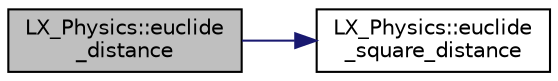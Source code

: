 digraph "LX_Physics::euclide_distance"
{
  edge [fontname="Helvetica",fontsize="10",labelfontname="Helvetica",labelfontsize="10"];
  node [fontname="Helvetica",fontsize="10",shape=record];
  rankdir="LR";
  Node1 [label="LX_Physics::euclide\l_distance",height=0.2,width=0.4,color="black", fillcolor="grey75", style="filled" fontcolor="black"];
  Node1 -> Node2 [color="midnightblue",fontsize="10",style="solid",fontname="Helvetica"];
  Node2 [label="LX_Physics::euclide\l_square_distance",height=0.2,width=0.4,color="black", fillcolor="white", style="filled",URL="$namespace_l_x___physics.html#a1b0d62cbea45a7672a14e514d04c1635"];
}
